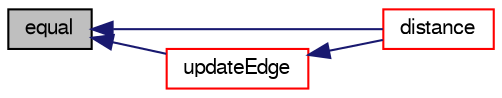 digraph "equal"
{
  bgcolor="transparent";
  edge [fontname="FreeSans",fontsize="10",labelfontname="FreeSans",labelfontsize="10"];
  node [fontname="FreeSans",fontsize="10",shape=record];
  rankdir="LR";
  Node163 [label="equal",height=0.2,width=0.4,color="black", fillcolor="grey75", style="filled", fontcolor="black"];
  Node163 -> Node164 [dir="back",color="midnightblue",fontsize="10",style="solid",fontname="FreeSans"];
  Node164 [label="distance",height=0.2,width=0.4,color="red",URL="$a25134.html#a251b2bdba737b19bc01986128ec87141"];
  Node163 -> Node166 [dir="back",color="midnightblue",fontsize="10",style="solid",fontname="FreeSans"];
  Node166 [label="updateEdge",height=0.2,width=0.4,color="red",URL="$a25134.html#ad662393e5d6f25086d1f69031cf4a011",tooltip="Influence of point on edge. "];
  Node166 -> Node164 [dir="back",color="midnightblue",fontsize="10",style="solid",fontname="FreeSans"];
}
